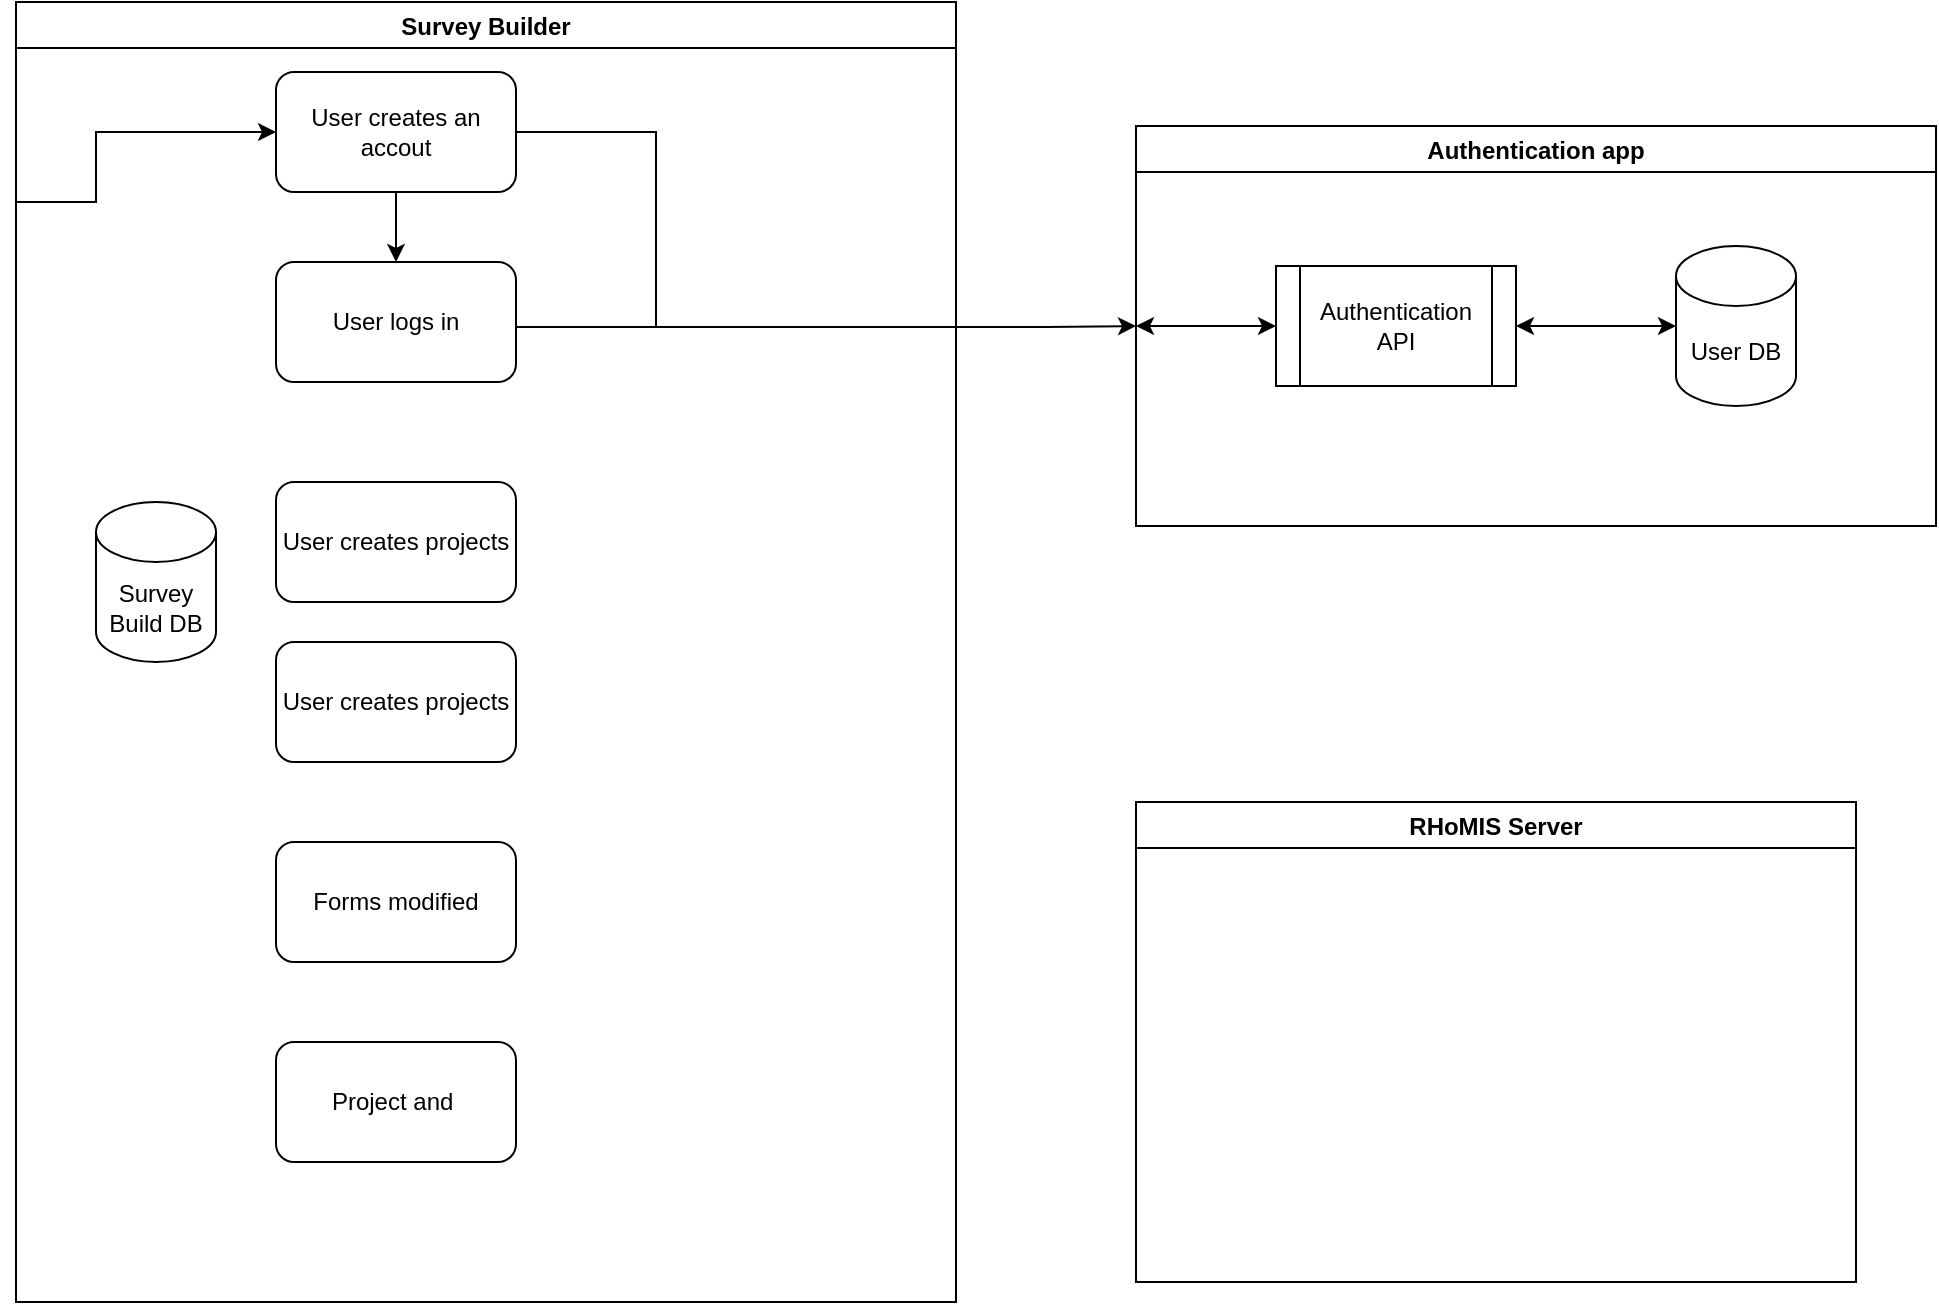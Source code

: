 <mxfile version="14.9.6" type="device"><diagram id="C5RBs43oDa-KdzZeNtuy" name="Page-1"><mxGraphModel dx="1207" dy="699" grid="1" gridSize="10" guides="1" tooltips="1" connect="1" arrows="1" fold="1" page="1" pageScale="1" pageWidth="827" pageHeight="1169" math="0" shadow="0"><root><mxCell id="WIyWlLk6GJQsqaUBKTNV-0"/><mxCell id="WIyWlLk6GJQsqaUBKTNV-1" parent="WIyWlLk6GJQsqaUBKTNV-0"/><mxCell id="XF0I6IG-zMLb1kBmoFfS-29" style="edgeStyle=orthogonalEdgeStyle;rounded=0;orthogonalLoop=1;jettySize=auto;html=1;exitX=1;exitY=0.25;exitDx=0;exitDy=0;entryX=0;entryY=0.5;entryDx=0;entryDy=0;startArrow=none;startFill=0;" edge="1" parent="WIyWlLk6GJQsqaUBKTNV-1" source="XF0I6IG-zMLb1kBmoFfS-11" target="XF0I6IG-zMLb1kBmoFfS-14"><mxGeometry relative="1" as="geometry"/></mxCell><mxCell id="XF0I6IG-zMLb1kBmoFfS-11" value="Survey Builder" style="swimlane;fillColor=#ffffff;startSize=23;" vertex="1" parent="WIyWlLk6GJQsqaUBKTNV-1"><mxGeometry x="320" y="400" width="470" height="650" as="geometry"><mxRectangle x="320" y="400" width="100" height="23" as="alternateBounds"/></mxGeometry></mxCell><mxCell id="XF0I6IG-zMLb1kBmoFfS-20" value="" style="edgeStyle=orthogonalEdgeStyle;rounded=0;orthogonalLoop=1;jettySize=auto;html=1;" edge="1" parent="XF0I6IG-zMLb1kBmoFfS-11" source="XF0I6IG-zMLb1kBmoFfS-12" target="XF0I6IG-zMLb1kBmoFfS-19"><mxGeometry relative="1" as="geometry"/></mxCell><mxCell id="XF0I6IG-zMLb1kBmoFfS-27" style="edgeStyle=orthogonalEdgeStyle;rounded=0;orthogonalLoop=1;jettySize=auto;html=1;exitX=1;exitY=0.5;exitDx=0;exitDy=0;entryX=1;entryY=0.25;entryDx=0;entryDy=0;startArrow=none;startFill=0;endArrow=none;endFill=0;" edge="1" parent="XF0I6IG-zMLb1kBmoFfS-11" source="XF0I6IG-zMLb1kBmoFfS-12" target="XF0I6IG-zMLb1kBmoFfS-11"><mxGeometry relative="1" as="geometry"><Array as="points"><mxPoint x="320" y="65"/><mxPoint x="320" y="163"/></Array></mxGeometry></mxCell><mxCell id="XF0I6IG-zMLb1kBmoFfS-12" value="User creates an accout" style="rounded=1;whiteSpace=wrap;html=1;" vertex="1" parent="XF0I6IG-zMLb1kBmoFfS-11"><mxGeometry x="130" y="35" width="120" height="60" as="geometry"/></mxCell><mxCell id="XF0I6IG-zMLb1kBmoFfS-28" style="edgeStyle=orthogonalEdgeStyle;rounded=0;orthogonalLoop=1;jettySize=auto;html=1;exitX=1;exitY=0.5;exitDx=0;exitDy=0;entryX=1;entryY=0.25;entryDx=0;entryDy=0;startArrow=none;startFill=0;endArrow=none;endFill=0;" edge="1" parent="XF0I6IG-zMLb1kBmoFfS-11" source="XF0I6IG-zMLb1kBmoFfS-19" target="XF0I6IG-zMLb1kBmoFfS-11"><mxGeometry relative="1" as="geometry"><Array as="points"><mxPoint x="250" y="163"/></Array></mxGeometry></mxCell><mxCell id="XF0I6IG-zMLb1kBmoFfS-19" value="User logs in" style="rounded=1;whiteSpace=wrap;html=1;" vertex="1" parent="XF0I6IG-zMLb1kBmoFfS-11"><mxGeometry x="130" y="130" width="120" height="60" as="geometry"/></mxCell><mxCell id="XF0I6IG-zMLb1kBmoFfS-31" style="edgeStyle=orthogonalEdgeStyle;rounded=0;orthogonalLoop=1;jettySize=auto;html=1;exitX=0;exitY=0.25;exitDx=0;exitDy=0;entryX=0;entryY=0.5;entryDx=0;entryDy=0;startArrow=none;startFill=0;endArrow=classic;endFill=1;" edge="1" parent="XF0I6IG-zMLb1kBmoFfS-11" source="XF0I6IG-zMLb1kBmoFfS-11" target="XF0I6IG-zMLb1kBmoFfS-12"><mxGeometry relative="1" as="geometry"><Array as="points"><mxPoint x="40" y="100"/><mxPoint x="40" y="65"/></Array></mxGeometry></mxCell><mxCell id="XF0I6IG-zMLb1kBmoFfS-34" value="Survey Build DB" style="shape=cylinder3;whiteSpace=wrap;html=1;boundedLbl=1;backgroundOutline=1;size=15;fillColor=#ffffff;" vertex="1" parent="XF0I6IG-zMLb1kBmoFfS-11"><mxGeometry x="40" y="250" width="60" height="80" as="geometry"/></mxCell><mxCell id="XF0I6IG-zMLb1kBmoFfS-49" value="User creates projects" style="rounded=1;whiteSpace=wrap;html=1;fillColor=#ffffff;" vertex="1" parent="XF0I6IG-zMLb1kBmoFfS-11"><mxGeometry x="130" y="240" width="120" height="60" as="geometry"/></mxCell><mxCell id="XF0I6IG-zMLb1kBmoFfS-50" value="Forms modified" style="rounded=1;whiteSpace=wrap;html=1;fillColor=#ffffff;" vertex="1" parent="XF0I6IG-zMLb1kBmoFfS-11"><mxGeometry x="130" y="420" width="120" height="60" as="geometry"/></mxCell><mxCell id="XF0I6IG-zMLb1kBmoFfS-51" value="Project and&amp;nbsp;" style="rounded=1;whiteSpace=wrap;html=1;fillColor=#ffffff;" vertex="1" parent="XF0I6IG-zMLb1kBmoFfS-11"><mxGeometry x="130" y="520" width="120" height="60" as="geometry"/></mxCell><mxCell id="XF0I6IG-zMLb1kBmoFfS-52" value="User creates projects" style="rounded=1;whiteSpace=wrap;html=1;fillColor=#ffffff;" vertex="1" parent="XF0I6IG-zMLb1kBmoFfS-11"><mxGeometry x="130" y="320" width="120" height="60" as="geometry"/></mxCell><mxCell id="XF0I6IG-zMLb1kBmoFfS-14" value="Authentication app" style="swimlane;fillColor=#ffffff;startSize=23;" vertex="1" parent="WIyWlLk6GJQsqaUBKTNV-1"><mxGeometry x="880" y="462" width="400" height="200" as="geometry"><mxRectangle x="850" y="400" width="140" height="23" as="alternateBounds"/></mxGeometry></mxCell><mxCell id="XF0I6IG-zMLb1kBmoFfS-17" style="edgeStyle=orthogonalEdgeStyle;rounded=0;orthogonalLoop=1;jettySize=auto;html=1;exitX=1;exitY=0.5;exitDx=0;exitDy=0;entryX=0;entryY=0.5;entryDx=0;entryDy=0;entryPerimeter=0;startArrow=classic;startFill=1;" edge="1" parent="XF0I6IG-zMLb1kBmoFfS-14" source="XF0I6IG-zMLb1kBmoFfS-15" target="XF0I6IG-zMLb1kBmoFfS-16"><mxGeometry relative="1" as="geometry"/></mxCell><mxCell id="XF0I6IG-zMLb1kBmoFfS-15" value="Authentication API" style="shape=process;whiteSpace=wrap;html=1;backgroundOutline=1;fillColor=#ffffff;" vertex="1" parent="XF0I6IG-zMLb1kBmoFfS-14"><mxGeometry x="70" y="70" width="120" height="60" as="geometry"/></mxCell><mxCell id="XF0I6IG-zMLb1kBmoFfS-16" value="User DB" style="shape=cylinder3;whiteSpace=wrap;html=1;boundedLbl=1;backgroundOutline=1;size=15;fillColor=#ffffff;" vertex="1" parent="XF0I6IG-zMLb1kBmoFfS-14"><mxGeometry x="270" y="60" width="60" height="80" as="geometry"/></mxCell><mxCell id="XF0I6IG-zMLb1kBmoFfS-32" style="edgeStyle=orthogonalEdgeStyle;rounded=0;orthogonalLoop=1;jettySize=auto;html=1;exitX=0;exitY=0.5;exitDx=0;exitDy=0;entryX=0;entryY=0.5;entryDx=0;entryDy=0;startArrow=classic;startFill=1;endArrow=classic;endFill=1;" edge="1" parent="XF0I6IG-zMLb1kBmoFfS-14" source="XF0I6IG-zMLb1kBmoFfS-14" target="XF0I6IG-zMLb1kBmoFfS-15"><mxGeometry relative="1" as="geometry"/></mxCell><mxCell id="XF0I6IG-zMLb1kBmoFfS-48" value="RHoMIS Server" style="swimlane;fillColor=#ffffff;" vertex="1" parent="WIyWlLk6GJQsqaUBKTNV-1"><mxGeometry x="880" y="800" width="360" height="240" as="geometry"/></mxCell></root></mxGraphModel></diagram></mxfile>